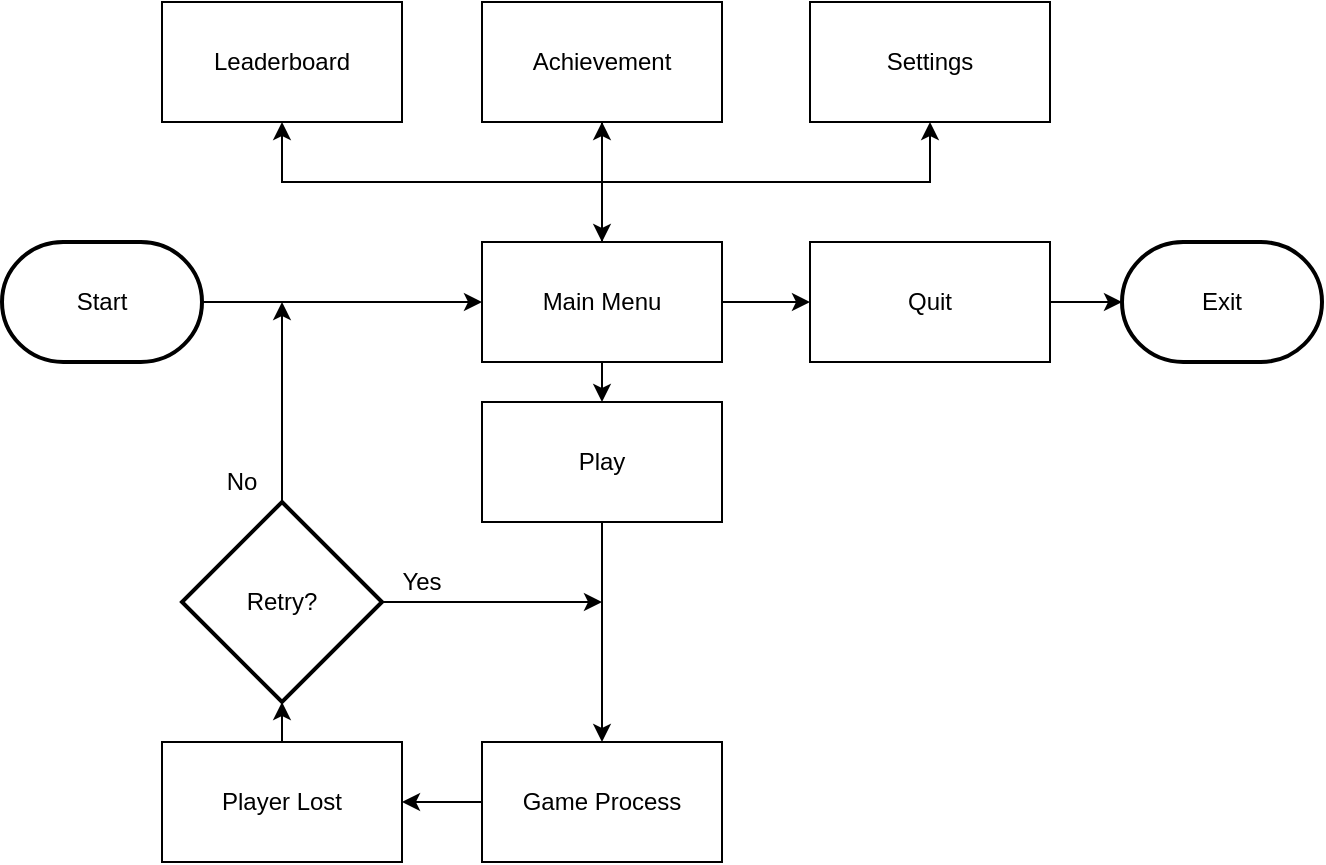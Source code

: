 <mxfile version="10.5.2" type="device"><diagram id="fBMegn698zJlWv8Ey5Jx" name="Page-1"><mxGraphModel dx="1394" dy="796" grid="1" gridSize="10" guides="1" tooltips="1" connect="1" arrows="1" fold="1" page="1" pageScale="1" pageWidth="850" pageHeight="1100" math="0" shadow="0"><root><mxCell id="0"/><mxCell id="1" parent="0"/><mxCell id="qvYyBN3o2AGpdnLQSlA0-12" style="edgeStyle=orthogonalEdgeStyle;rounded=0;orthogonalLoop=1;jettySize=auto;html=1;exitX=0.5;exitY=0;exitDx=0;exitDy=0;entryX=0.5;entryY=1;entryDx=0;entryDy=0;" edge="1" parent="1" source="qvYyBN3o2AGpdnLQSlA0-1" target="qvYyBN3o2AGpdnLQSlA0-6"><mxGeometry relative="1" as="geometry"/></mxCell><mxCell id="qvYyBN3o2AGpdnLQSlA0-13" style="edgeStyle=orthogonalEdgeStyle;rounded=0;orthogonalLoop=1;jettySize=auto;html=1;exitX=0.5;exitY=0;exitDx=0;exitDy=0;entryX=0.5;entryY=1;entryDx=0;entryDy=0;" edge="1" parent="1" source="qvYyBN3o2AGpdnLQSlA0-1" target="qvYyBN3o2AGpdnLQSlA0-5"><mxGeometry relative="1" as="geometry"/></mxCell><mxCell id="qvYyBN3o2AGpdnLQSlA0-14" style="edgeStyle=orthogonalEdgeStyle;rounded=0;orthogonalLoop=1;jettySize=auto;html=1;exitX=0.5;exitY=0;exitDx=0;exitDy=0;entryX=0.5;entryY=1;entryDx=0;entryDy=0;" edge="1" parent="1" source="qvYyBN3o2AGpdnLQSlA0-1" target="qvYyBN3o2AGpdnLQSlA0-4"><mxGeometry relative="1" as="geometry"/></mxCell><mxCell id="qvYyBN3o2AGpdnLQSlA0-17" style="edgeStyle=orthogonalEdgeStyle;rounded=0;orthogonalLoop=1;jettySize=auto;html=1;exitX=1;exitY=0.5;exitDx=0;exitDy=0;entryX=0;entryY=0.5;entryDx=0;entryDy=0;" edge="1" parent="1" source="qvYyBN3o2AGpdnLQSlA0-1" target="qvYyBN3o2AGpdnLQSlA0-7"><mxGeometry relative="1" as="geometry"/></mxCell><mxCell id="qvYyBN3o2AGpdnLQSlA0-19" style="edgeStyle=orthogonalEdgeStyle;rounded=0;orthogonalLoop=1;jettySize=auto;html=1;exitX=0.5;exitY=1;exitDx=0;exitDy=0;entryX=0.5;entryY=0;entryDx=0;entryDy=0;" edge="1" parent="1" source="qvYyBN3o2AGpdnLQSlA0-1" target="qvYyBN3o2AGpdnLQSlA0-3"><mxGeometry relative="1" as="geometry"/></mxCell><mxCell id="qvYyBN3o2AGpdnLQSlA0-1" value="Main Menu" style="rounded=0;whiteSpace=wrap;html=1;" vertex="1" parent="1"><mxGeometry x="280" y="140" width="120" height="60" as="geometry"/></mxCell><mxCell id="qvYyBN3o2AGpdnLQSlA0-16" style="edgeStyle=orthogonalEdgeStyle;rounded=0;orthogonalLoop=1;jettySize=auto;html=1;exitX=1;exitY=0.5;exitDx=0;exitDy=0;exitPerimeter=0;entryX=0;entryY=0.5;entryDx=0;entryDy=0;" edge="1" parent="1" source="qvYyBN3o2AGpdnLQSlA0-2" target="qvYyBN3o2AGpdnLQSlA0-1"><mxGeometry relative="1" as="geometry"/></mxCell><mxCell id="qvYyBN3o2AGpdnLQSlA0-2" value="Start" style="strokeWidth=2;html=1;shape=mxgraph.flowchart.terminator;whiteSpace=wrap;" vertex="1" parent="1"><mxGeometry x="40" y="140" width="100" height="60" as="geometry"/></mxCell><mxCell id="qvYyBN3o2AGpdnLQSlA0-27" style="edgeStyle=orthogonalEdgeStyle;rounded=0;orthogonalLoop=1;jettySize=auto;html=1;exitX=0.5;exitY=1;exitDx=0;exitDy=0;entryX=0.5;entryY=0;entryDx=0;entryDy=0;" edge="1" parent="1" source="qvYyBN3o2AGpdnLQSlA0-3" target="qvYyBN3o2AGpdnLQSlA0-21"><mxGeometry relative="1" as="geometry"/></mxCell><mxCell id="qvYyBN3o2AGpdnLQSlA0-3" value="Play" style="rounded=0;whiteSpace=wrap;html=1;" vertex="1" parent="1"><mxGeometry x="280" y="220" width="120" height="60" as="geometry"/></mxCell><mxCell id="qvYyBN3o2AGpdnLQSlA0-4" value="Settings" style="rounded=0;whiteSpace=wrap;html=1;" vertex="1" parent="1"><mxGeometry x="444" y="20" width="120" height="60" as="geometry"/></mxCell><mxCell id="qvYyBN3o2AGpdnLQSlA0-15" style="edgeStyle=orthogonalEdgeStyle;rounded=0;orthogonalLoop=1;jettySize=auto;html=1;exitX=0.5;exitY=1;exitDx=0;exitDy=0;entryX=0.5;entryY=0;entryDx=0;entryDy=0;" edge="1" parent="1" source="qvYyBN3o2AGpdnLQSlA0-5" target="qvYyBN3o2AGpdnLQSlA0-1"><mxGeometry relative="1" as="geometry"/></mxCell><mxCell id="qvYyBN3o2AGpdnLQSlA0-5" value="Achievement" style="rounded=0;whiteSpace=wrap;html=1;" vertex="1" parent="1"><mxGeometry x="280" y="20" width="120" height="60" as="geometry"/></mxCell><mxCell id="qvYyBN3o2AGpdnLQSlA0-6" value="Leaderboard" style="rounded=0;whiteSpace=wrap;html=1;" vertex="1" parent="1"><mxGeometry x="120" y="20" width="120" height="60" as="geometry"/></mxCell><mxCell id="qvYyBN3o2AGpdnLQSlA0-18" style="edgeStyle=orthogonalEdgeStyle;rounded=0;orthogonalLoop=1;jettySize=auto;html=1;exitX=1;exitY=0.5;exitDx=0;exitDy=0;entryX=0;entryY=0.5;entryDx=0;entryDy=0;entryPerimeter=0;" edge="1" parent="1" source="qvYyBN3o2AGpdnLQSlA0-7" target="qvYyBN3o2AGpdnLQSlA0-8"><mxGeometry relative="1" as="geometry"/></mxCell><mxCell id="qvYyBN3o2AGpdnLQSlA0-7" value="Quit" style="rounded=0;whiteSpace=wrap;html=1;" vertex="1" parent="1"><mxGeometry x="444" y="140" width="120" height="60" as="geometry"/></mxCell><mxCell id="qvYyBN3o2AGpdnLQSlA0-8" value="Exit" style="strokeWidth=2;html=1;shape=mxgraph.flowchart.terminator;whiteSpace=wrap;" vertex="1" parent="1"><mxGeometry x="600" y="140" width="100" height="60" as="geometry"/></mxCell><mxCell id="qvYyBN3o2AGpdnLQSlA0-28" style="edgeStyle=orthogonalEdgeStyle;rounded=0;orthogonalLoop=1;jettySize=auto;html=1;exitX=0;exitY=0.5;exitDx=0;exitDy=0;entryX=1;entryY=0.5;entryDx=0;entryDy=0;" edge="1" parent="1" source="qvYyBN3o2AGpdnLQSlA0-21" target="qvYyBN3o2AGpdnLQSlA0-24"><mxGeometry relative="1" as="geometry"/></mxCell><mxCell id="qvYyBN3o2AGpdnLQSlA0-21" value="Game Process" style="rounded=0;whiteSpace=wrap;html=1;" vertex="1" parent="1"><mxGeometry x="280" y="390" width="120" height="60" as="geometry"/></mxCell><mxCell id="qvYyBN3o2AGpdnLQSlA0-30" style="edgeStyle=orthogonalEdgeStyle;rounded=0;orthogonalLoop=1;jettySize=auto;html=1;exitX=1;exitY=0.5;exitDx=0;exitDy=0;exitPerimeter=0;" edge="1" parent="1" source="qvYyBN3o2AGpdnLQSlA0-23"><mxGeometry relative="1" as="geometry"><mxPoint x="340" y="320" as="targetPoint"/></mxGeometry></mxCell><mxCell id="qvYyBN3o2AGpdnLQSlA0-31" style="edgeStyle=orthogonalEdgeStyle;rounded=0;orthogonalLoop=1;jettySize=auto;html=1;exitX=0.5;exitY=0;exitDx=0;exitDy=0;exitPerimeter=0;" edge="1" parent="1" source="qvYyBN3o2AGpdnLQSlA0-23"><mxGeometry relative="1" as="geometry"><mxPoint x="180" y="170" as="targetPoint"/></mxGeometry></mxCell><mxCell id="qvYyBN3o2AGpdnLQSlA0-23" value="Retry?" style="strokeWidth=2;html=1;shape=mxgraph.flowchart.decision;whiteSpace=wrap;" vertex="1" parent="1"><mxGeometry x="130" y="270" width="100" height="100" as="geometry"/></mxCell><mxCell id="qvYyBN3o2AGpdnLQSlA0-29" style="edgeStyle=orthogonalEdgeStyle;rounded=0;orthogonalLoop=1;jettySize=auto;html=1;exitX=0.5;exitY=0;exitDx=0;exitDy=0;entryX=0.5;entryY=1;entryDx=0;entryDy=0;entryPerimeter=0;" edge="1" parent="1" source="qvYyBN3o2AGpdnLQSlA0-24" target="qvYyBN3o2AGpdnLQSlA0-23"><mxGeometry relative="1" as="geometry"/></mxCell><mxCell id="qvYyBN3o2AGpdnLQSlA0-24" value="Player Lost" style="rounded=0;whiteSpace=wrap;html=1;" vertex="1" parent="1"><mxGeometry x="120" y="390" width="120" height="60" as="geometry"/></mxCell><mxCell id="qvYyBN3o2AGpdnLQSlA0-32" value="Yes" style="text;html=1;strokeColor=none;fillColor=none;align=center;verticalAlign=middle;whiteSpace=wrap;rounded=0;" vertex="1" parent="1"><mxGeometry x="230" y="300" width="40" height="20" as="geometry"/></mxCell><mxCell id="qvYyBN3o2AGpdnLQSlA0-33" value="No" style="text;html=1;strokeColor=none;fillColor=none;align=center;verticalAlign=middle;whiteSpace=wrap;rounded=0;" vertex="1" parent="1"><mxGeometry x="140" y="250" width="40" height="20" as="geometry"/></mxCell></root></mxGraphModel></diagram></mxfile>